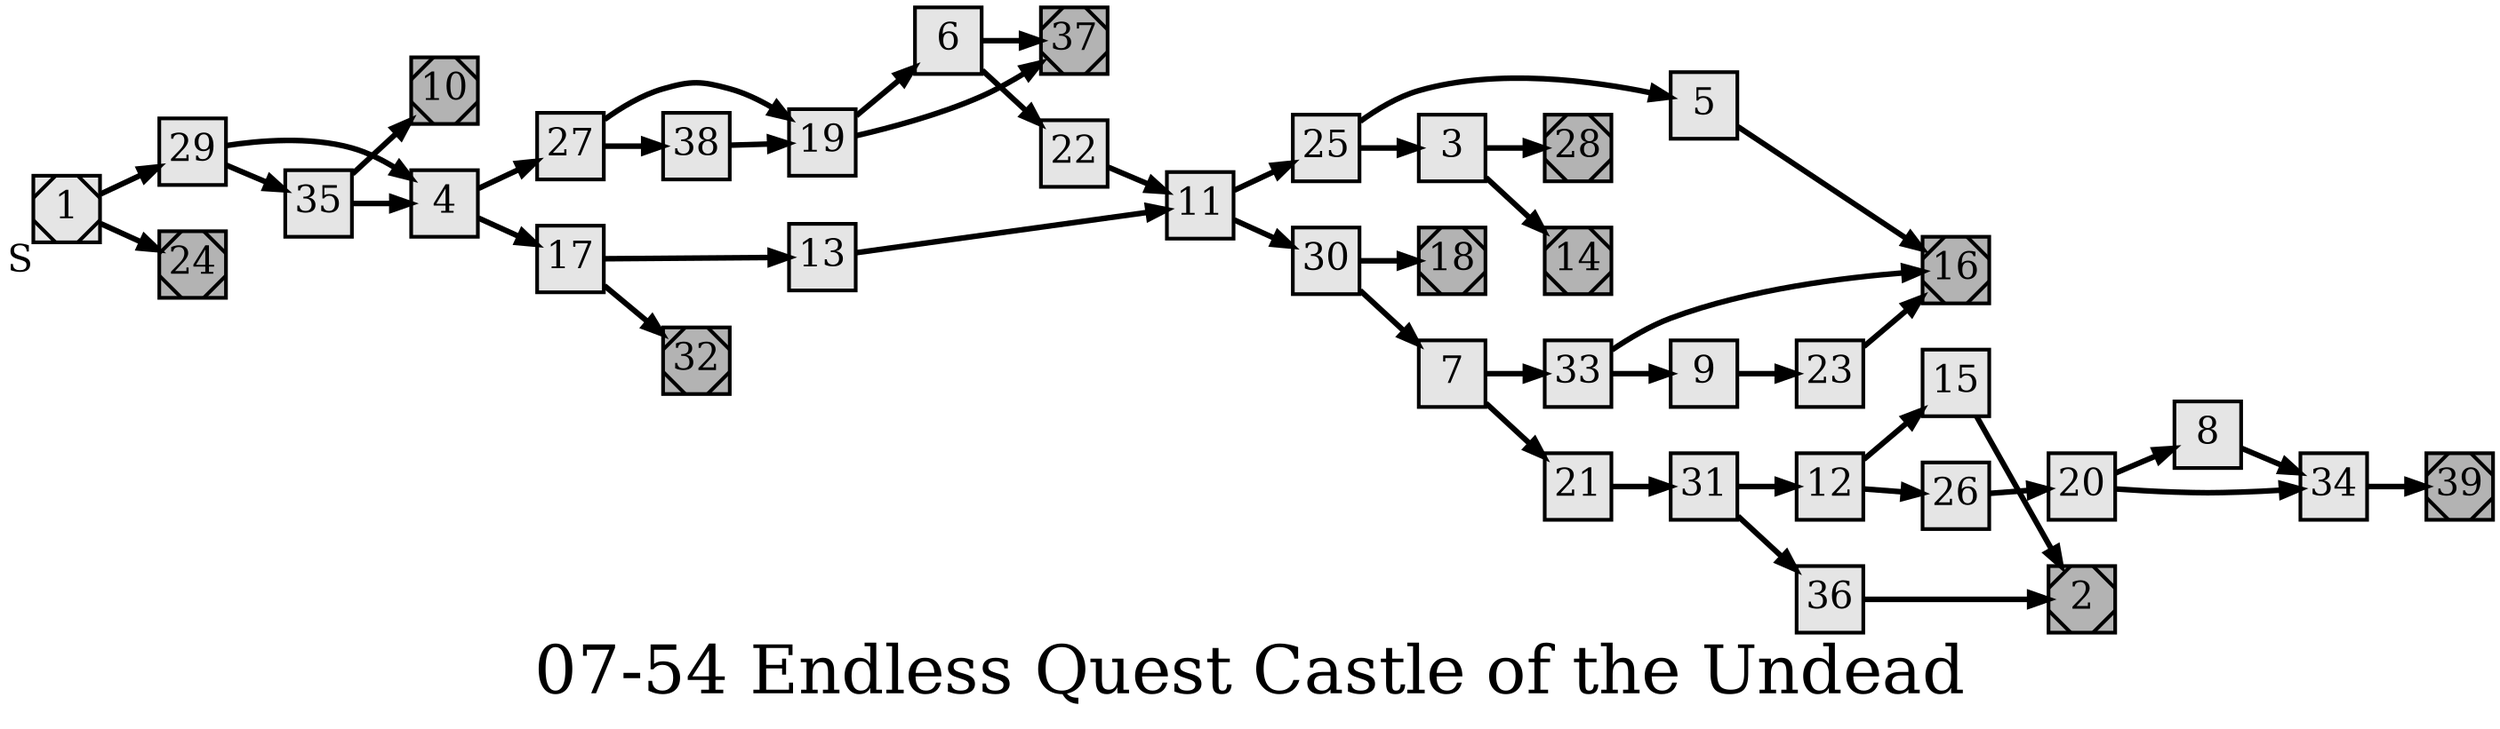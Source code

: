 digraph g{
  graph [ label="07-54 Endless Quest Castle of the Undead" rankdir=LR, ordering=out, fontsize=36, nodesep="0.35", ranksep="0.45"];
  node  [shape=rect, penwidth=2, fontsize=20, style=filled, fillcolor=grey90, margin="0,0", labelfloat=true, regular=true, fixedsize=true];
  edge  [labelfloat=true, penwidth=3, fontsize=12];
  // ---;
  // group  : Katz;
  // id     :;
  // gbid   :;
  // series :;
  // title  :;
  // author :;
  // credit:;
  // - name : Rachael Grainger;
  // role : encoder;
  // date : 2017-08-29;
  // - name : Jeremy Douglass;
  // role : editor;
  // date : 2017-10-19;
  // render:;
  // - name   : small;
  // styles : gvStyles-small.txt;
  // engine : dot;
  // comment: >;
  
  // ---;
  
  // From | To | Label;
  
  1	[ xlabel="S", shape=Msquare, fontsize=20 ];
  1 -> 29;
  1 -> 24;
  2	[ xlabel="E", shape=Msquare, fontsize=20, fillcolor=grey70, xlabel="" ];
  3 -> 28;
  3 -> 14;
  4 -> 27;
  4 -> 17;
  5 -> 16;
  6 -> 37;
  6 -> 22;
  7 -> 33;
  7 -> 21;
  8 -> 34;
  9 -> 23;
  10	[ xlabel="E", shape=Msquare, fontsize=20, fillcolor=grey70, xlabel="" ];
  11 -> 25;
  11 -> 30;
  12 -> 15;
  12 -> 26;
  13 -> 11;
  14	[ xlabel="E", shape=Msquare, fontsize=20, fillcolor=grey70, xlabel="" ];
  15 -> 2;
  16	[ xlabel="E", shape=Msquare, fontsize=20, fillcolor=grey70, xlabel="" ];
  17 -> 13;
  17 -> 32;
  18	[ xlabel="E", shape=Msquare, fontsize=20, fillcolor=grey70, xlabel="" ];
  19 -> 6;
  19 -> 37;
  20 -> 8;
  20 -> 34;
  21 -> 31;
  22 -> 11;
  23 -> 16;
  24	[ xlabel="E", shape=Msquare, fontsize=20, fillcolor=grey70, xlabel="" ];
  25 -> 5;
  25 -> 3;
  26 -> 20;
  27 -> 19;
  27 -> 38;
  28	[ xlabel="E", shape=Msquare, fontsize=20, fillcolor=grey70, xlabel="" ];
  29 -> 4;
  29 -> 35;
  30 -> 18;
  30 -> 7;
  31 -> 12;
  31 -> 36;
  32	[ xlabel="E", shape=Msquare, fontsize=20, fillcolor=grey70, xlabel="" ];
  33 -> 16;
  33 -> 9;
  34 -> 39;
  35 -> 10;
  35 -> 4;
  36 -> 2;
  37	[ xlabel="E", shape=Msquare, fontsize=20, fillcolor=grey70, xlabel="" ];
  38 -> 19;
  39	[ xlabel="E", shape=Msquare, fontsize=20, fillcolor=grey70, xlabel="" ];
}

